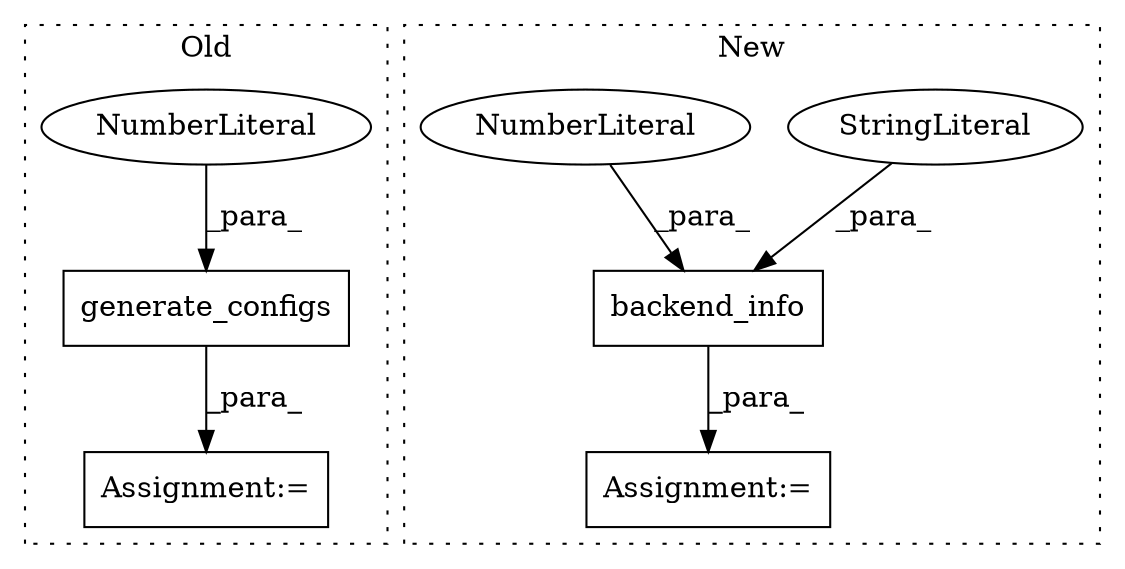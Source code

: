 digraph G {
subgraph cluster0 {
1 [label="generate_configs" a="32" s="24558,24577" l="17,1" shape="box"];
3 [label="Assignment:=" a="7" s="24556" l="2" shape="box"];
6 [label="NumberLiteral" a="34" s="24575" l="2" shape="ellipse"];
label = "Old";
style="dotted";
}
subgraph cluster1 {
2 [label="backend_info" a="32" s="25907,25926" l="13,1" shape="box"];
4 [label="Assignment:=" a="7" s="25906" l="1" shape="box"];
5 [label="StringLiteral" a="45" s="25923" l="3" shape="ellipse"];
7 [label="NumberLiteral" a="34" s="25920" l="2" shape="ellipse"];
label = "New";
style="dotted";
}
1 -> 3 [label="_para_"];
2 -> 4 [label="_para_"];
5 -> 2 [label="_para_"];
6 -> 1 [label="_para_"];
7 -> 2 [label="_para_"];
}